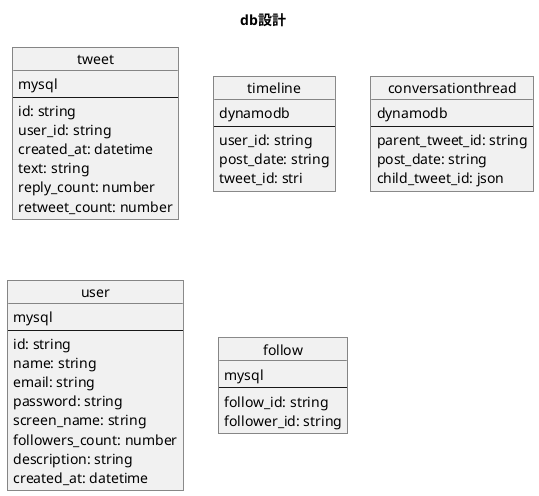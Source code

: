 @startuml db
title db設計

object tweet {
    mysql
    --
    id: string
    user_id: string
    created_at: datetime
    text: string
    reply_count: number
    retweet_count: number
}

object timeline {
    dynamodb
    --
    user_id: string
    post_date: string
    tweet_id: stri
}

object conversationthread {
    dynamodb
    --
    parent_tweet_id: string
    post_date: string
    child_tweet_id: json
}

object user {
    mysql
    --
    id: string
    name: string
    email: string
    password: string
    screen_name: string
    followers_count: number
    description: string
    created_at: datetime
}

object follow {
    mysql
    --
    follow_id: string
    follower_id: string
}

@enduml